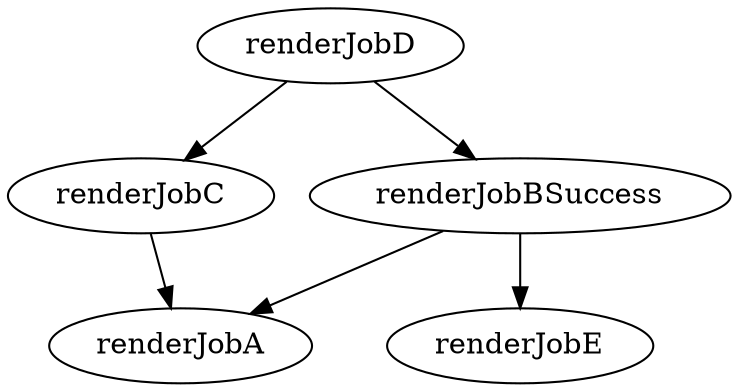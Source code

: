 digraph noSemiColon{
    renderJobA;
    renderJobBSuccess -> renderJobA
    renderJobC -> renderJobA;

    renderJobD -> renderJobBSuccess;
    renderJobBSuccess -> renderJobE [condition="success"];
    renderJobD -> renderJobC;
}